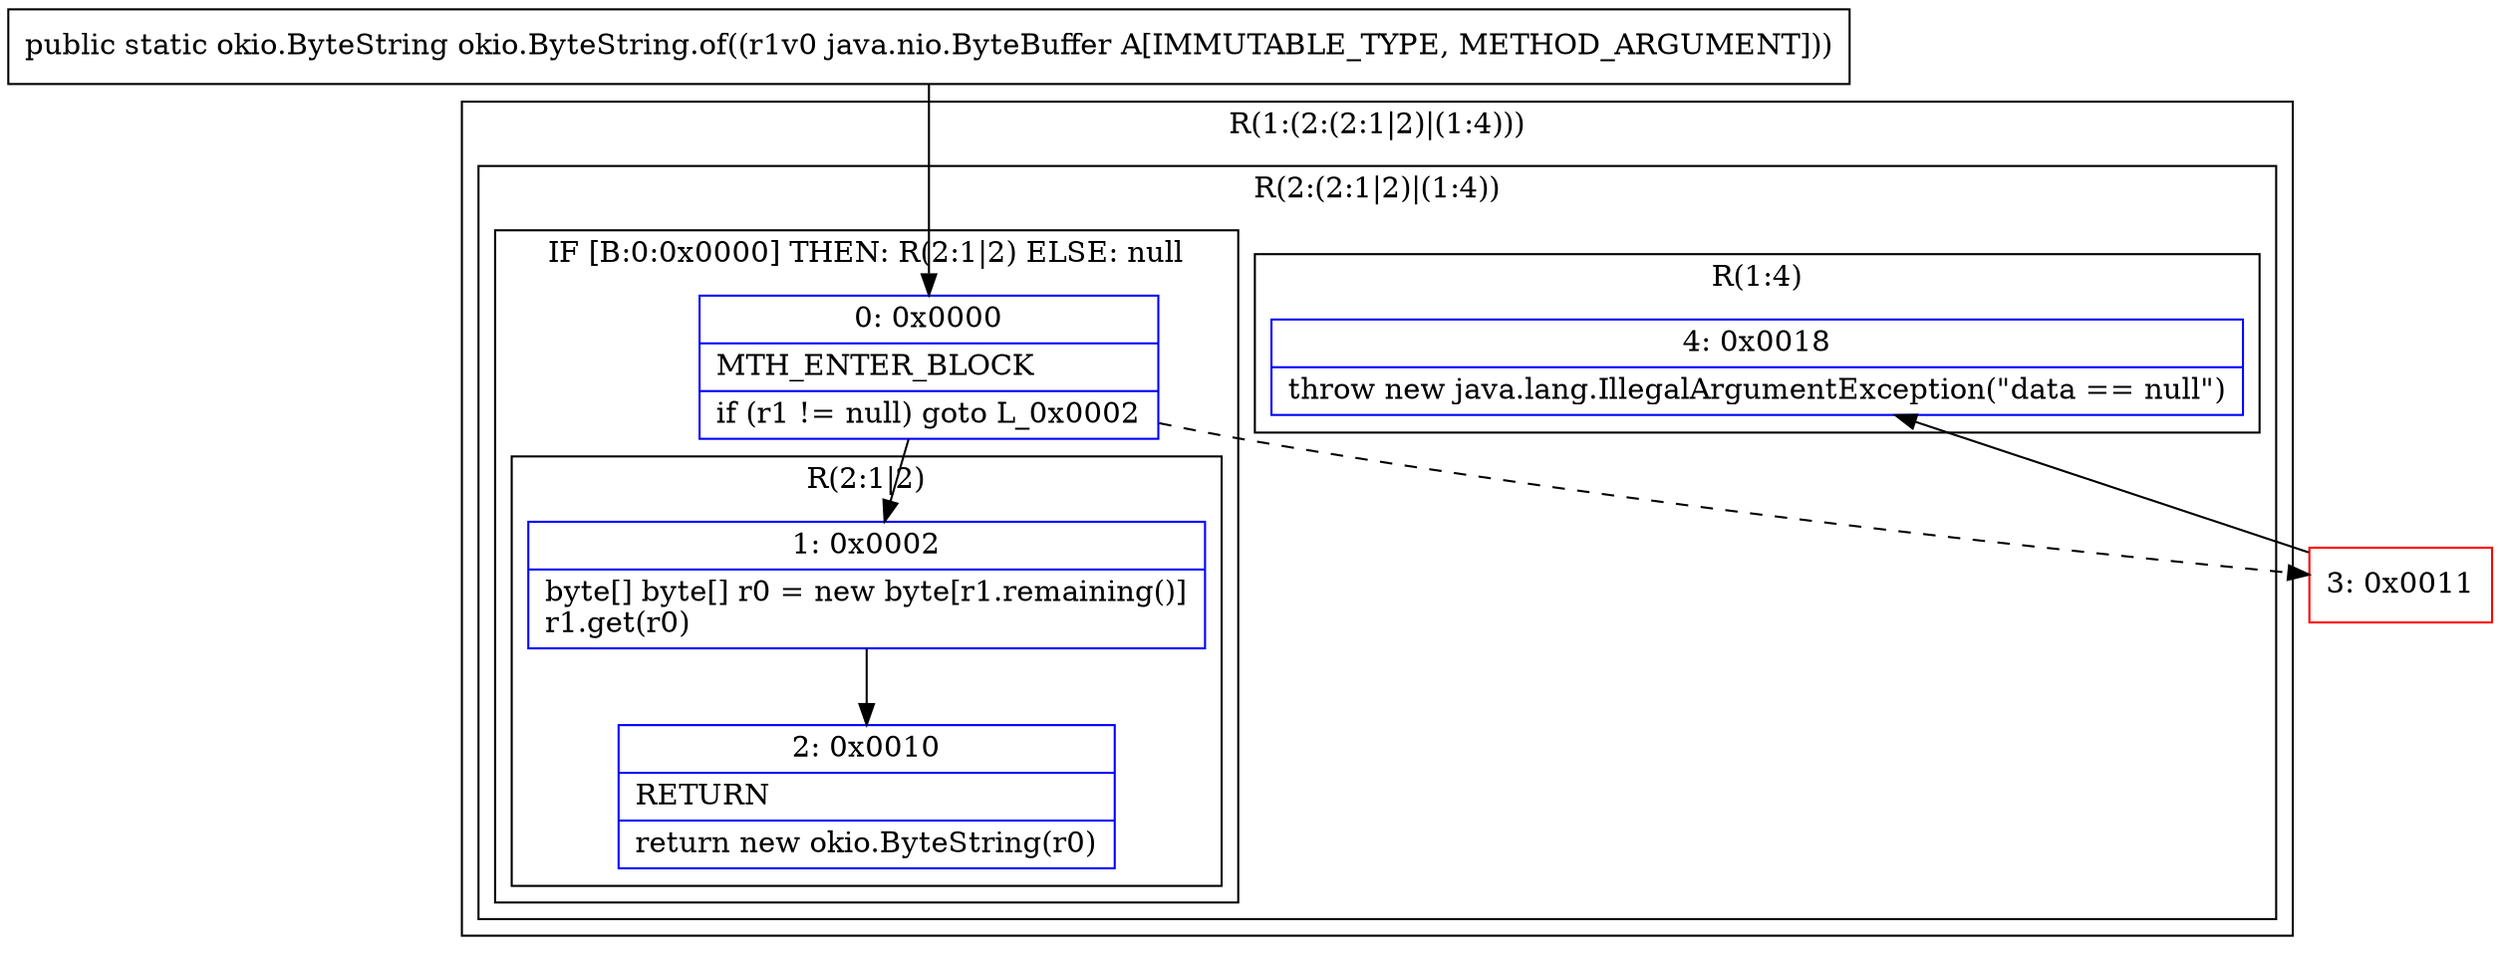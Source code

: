 digraph "CFG forokio.ByteString.of(Ljava\/nio\/ByteBuffer;)Lokio\/ByteString;" {
subgraph cluster_Region_1614824324 {
label = "R(1:(2:(2:1|2)|(1:4)))";
node [shape=record,color=blue];
subgraph cluster_Region_1707469584 {
label = "R(2:(2:1|2)|(1:4))";
node [shape=record,color=blue];
subgraph cluster_IfRegion_1904887469 {
label = "IF [B:0:0x0000] THEN: R(2:1|2) ELSE: null";
node [shape=record,color=blue];
Node_0 [shape=record,label="{0\:\ 0x0000|MTH_ENTER_BLOCK\l|if (r1 != null) goto L_0x0002\l}"];
subgraph cluster_Region_931340349 {
label = "R(2:1|2)";
node [shape=record,color=blue];
Node_1 [shape=record,label="{1\:\ 0x0002|byte[] byte[] r0 = new byte[r1.remaining()]\lr1.get(r0)\l}"];
Node_2 [shape=record,label="{2\:\ 0x0010|RETURN\l|return new okio.ByteString(r0)\l}"];
}
}
subgraph cluster_Region_1244728784 {
label = "R(1:4)";
node [shape=record,color=blue];
Node_4 [shape=record,label="{4\:\ 0x0018|throw new java.lang.IllegalArgumentException(\"data == null\")\l}"];
}
}
}
Node_3 [shape=record,color=red,label="{3\:\ 0x0011}"];
MethodNode[shape=record,label="{public static okio.ByteString okio.ByteString.of((r1v0 java.nio.ByteBuffer A[IMMUTABLE_TYPE, METHOD_ARGUMENT])) }"];
MethodNode -> Node_0;
Node_0 -> Node_1;
Node_0 -> Node_3[style=dashed];
Node_1 -> Node_2;
Node_3 -> Node_4;
}

